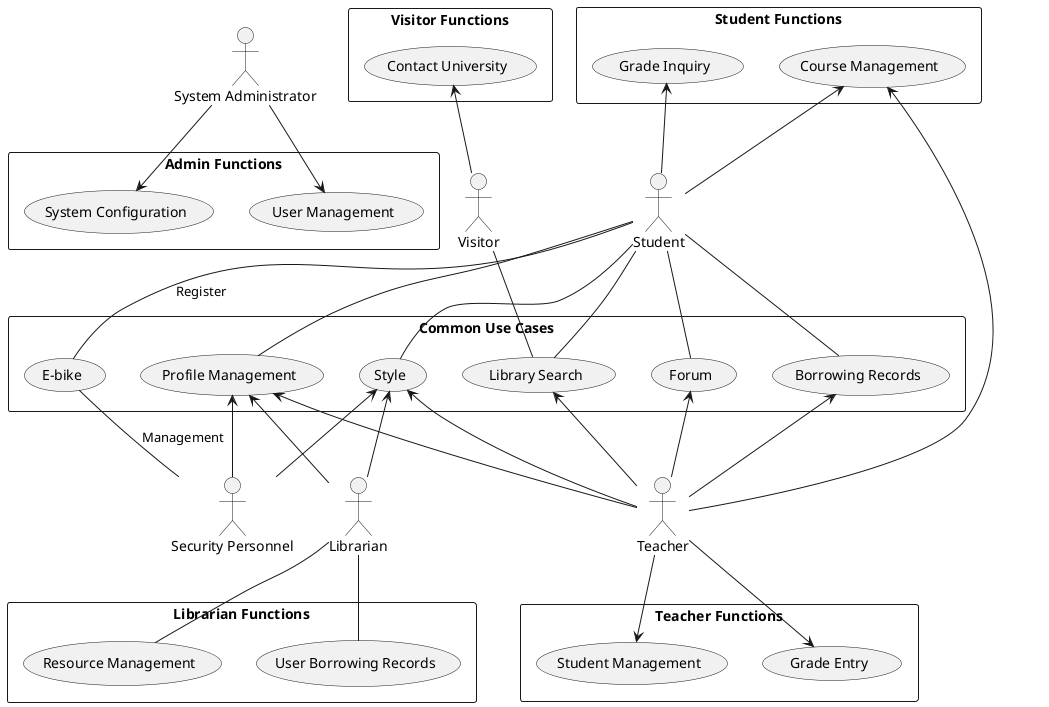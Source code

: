 @startuml
actor "System Administrator" as Admin
actor "Visitor" as Visitor
actor "Security Personnel" as Security
actor "Librarian" as Librarian
actor "Teacher" as Teacher
actor "Student" as Student

rectangle "Common Use Cases" {
    (Profile Management) as Profile
    (Library Search) as LibrarySearch
    (Borrowing Records) as BorrowingRecords
    (Style) as Style
    (E-bike) as EB
    (Forum) as Forum
}

rectangle "Admin Functions" {
    Admin -up-> (User Management)
    Admin -down-> (System Configuration)
}

rectangle "Student Functions" {
    Student -up-> (Course Management)
    Student -up-> (Grade Inquiry)
    Student -- LibrarySearch
    Student -- BorrowingRecords
    Student -- Profile
    Student -- Forum
    Student -- EB: Register
    Student -- Style
}

rectangle "Teacher Functions" {
    Teacher -down-> (Course Management)
    Teacher -down-> (Student Management)
    Teacher -up-> LibrarySearch
    Teacher -up-> BorrowingRecords
    Teacher -up-> Profile
    Teacher -down-> (Grade Entry)
    Teacher -up-> Forum
    Teacher -up-> Style
}

rectangle "Librarian Functions" {
    Librarian -- (Resource Management)
    Librarian -- (User Borrowing Records)
    Librarian -up-> Profile
    Librarian -up-> Style
}


Security -- EB: Management
Security -up-> Profile
Security -up-> Style


rectangle "Visitor Functions" {
    Visitor -- LibrarySearch
    Visitor -up-> (Contact University)
}
@enduml

